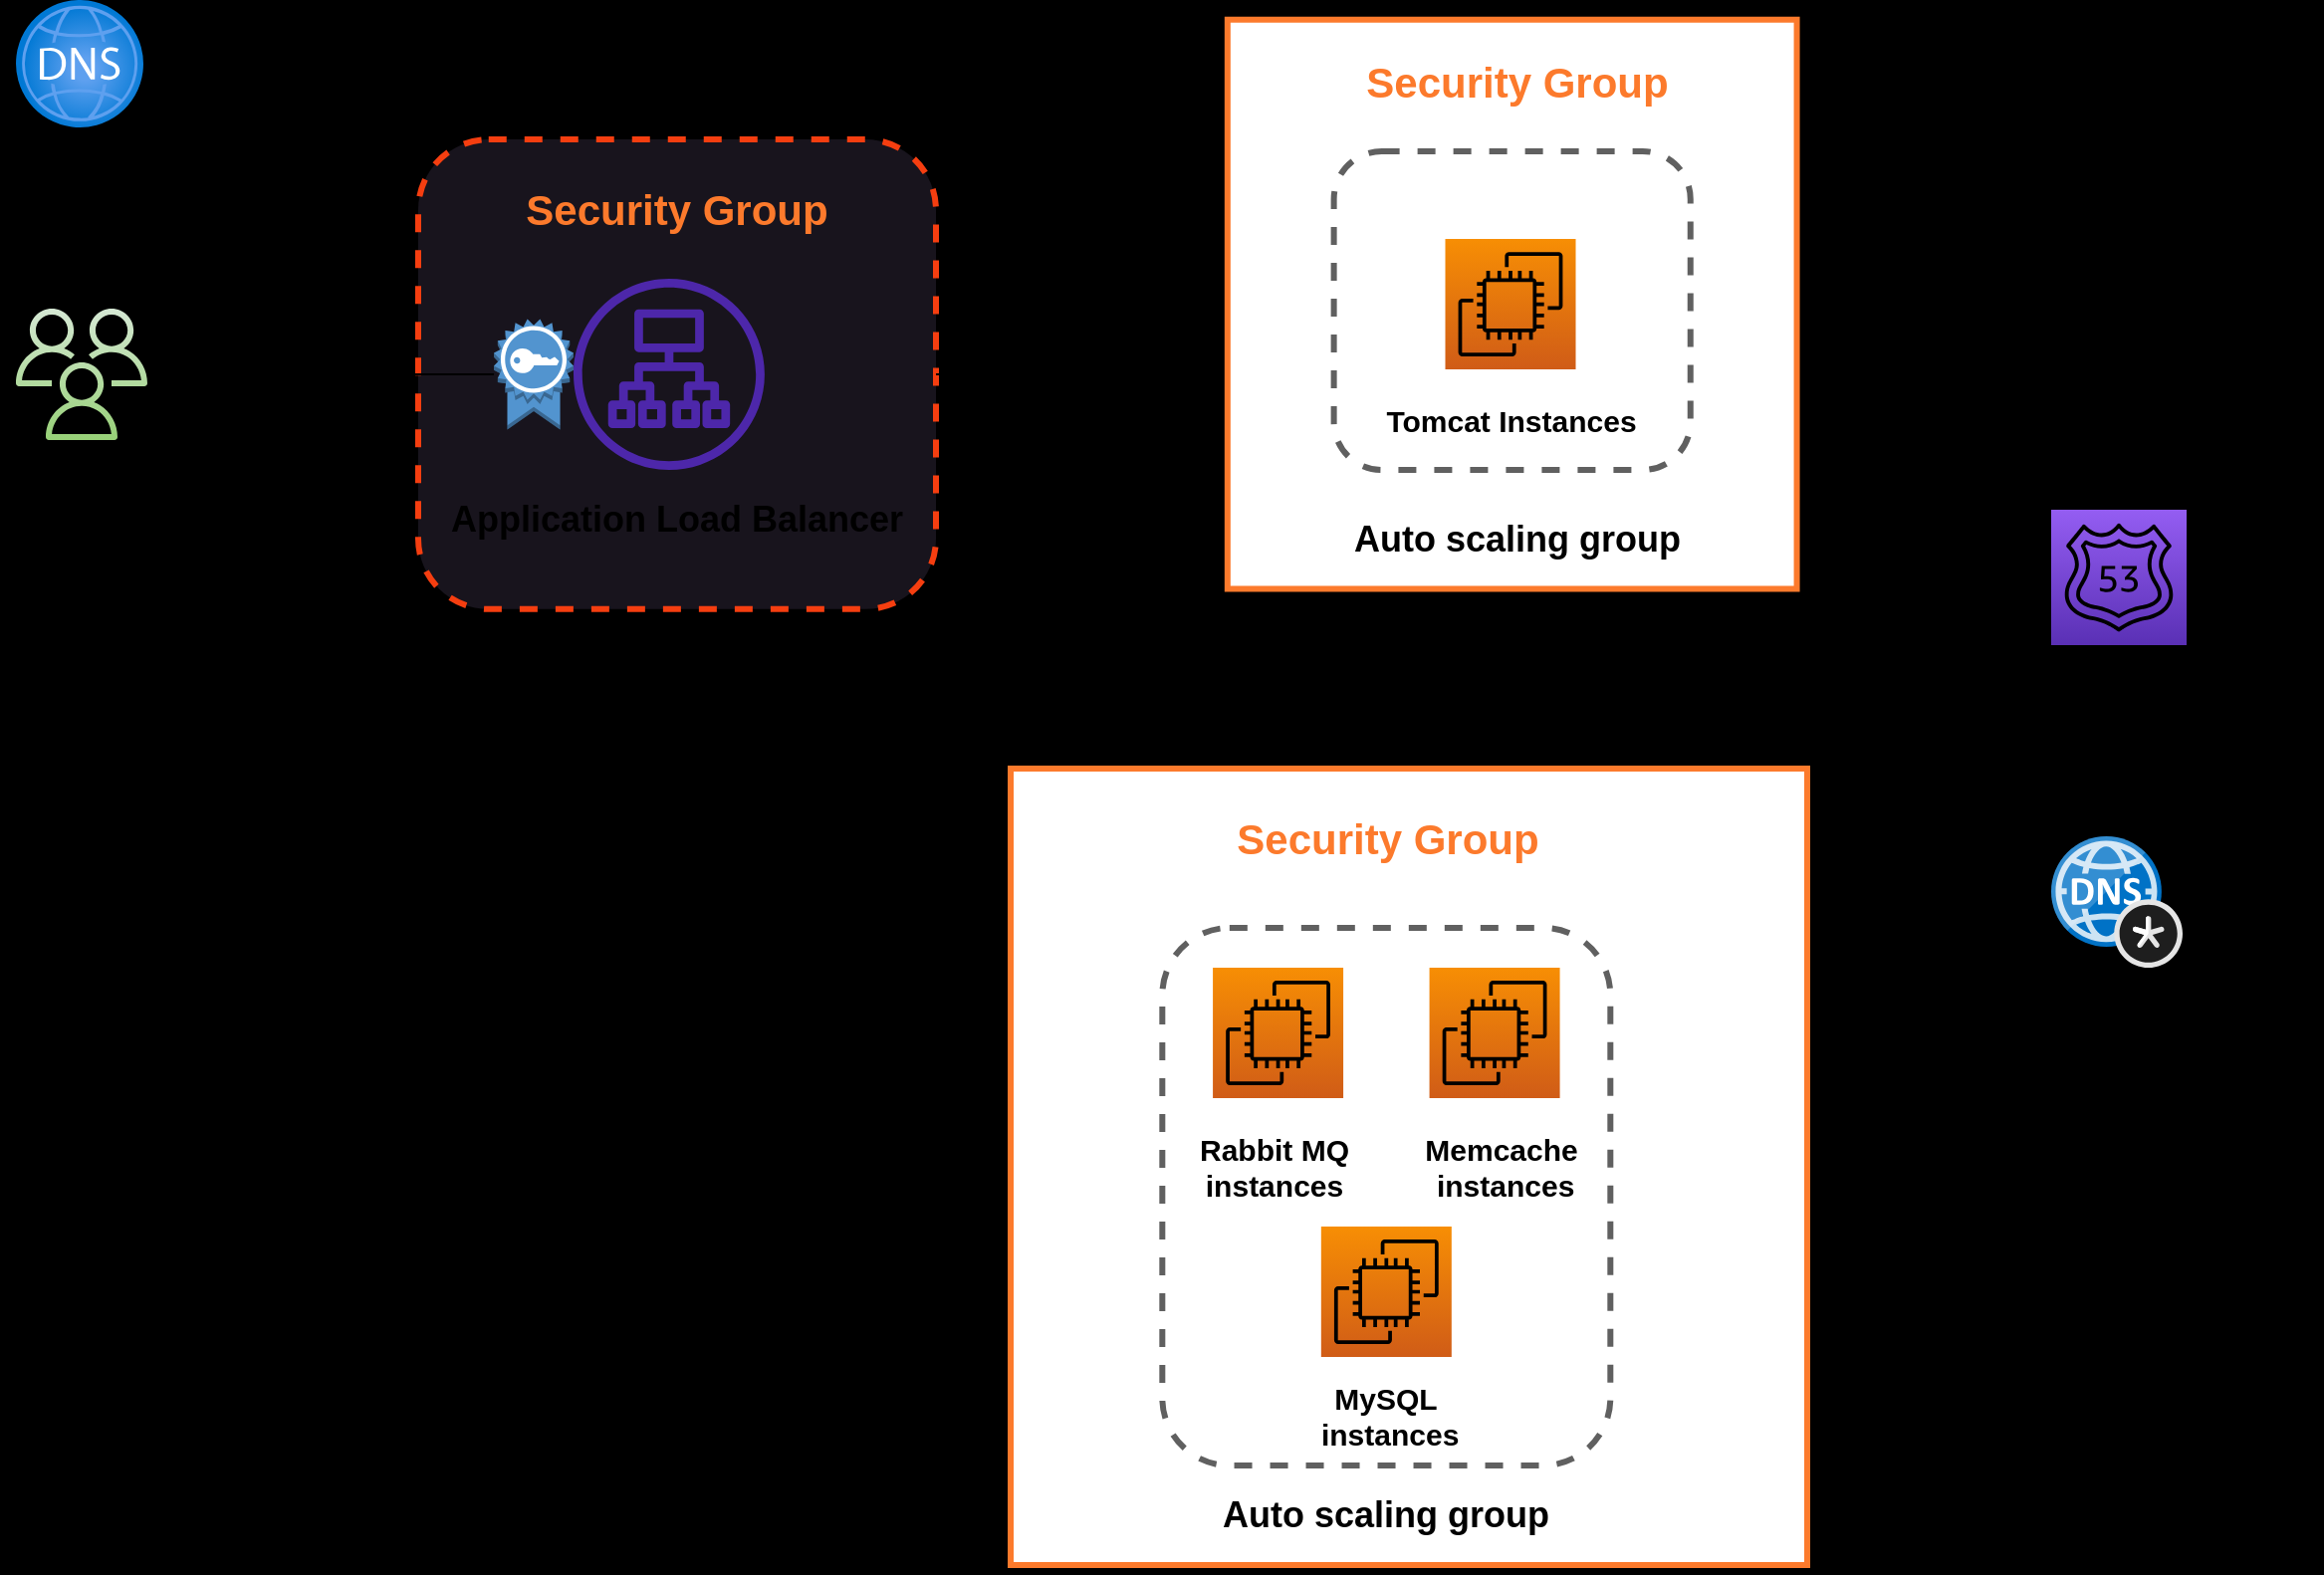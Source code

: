 <mxfile version="20.8.5" type="github">
  <diagram id="Ht1M8jgEwFfnCIfOTk4-" name="Page-1">
    <mxGraphModel dx="2049" dy="1134" grid="1" gridSize="10" guides="1" tooltips="1" connect="1" arrows="1" fold="1" page="1" pageScale="1" pageWidth="1169" pageHeight="827" background="#000000" math="0" shadow="0">
      <root>
        <mxCell id="0" />
        <mxCell id="1" parent="0" />
        <object label="" id="4QRxjfR1u28q5DTtSrSD-1">
          <mxCell style="aspect=fixed;html=1;points=[];align=center;image;fontSize=12;image=img/lib/azure2/networking/DNS_Zones.svg;" vertex="1" parent="1">
            <mxGeometry x="28" y="24" width="64" height="64" as="geometry" />
          </mxCell>
        </object>
        <mxCell id="4QRxjfR1u28q5DTtSrSD-2" value="&lt;h3 style=&quot;font-size: 18px;&quot;&gt;&lt;font style=&quot;font-size: 18px;&quot;&gt;DNS Zones&lt;/font&gt;&lt;/h3&gt;" style="text;html=1;strokeColor=none;fillColor=none;align=center;verticalAlign=middle;whiteSpace=wrap;rounded=0;" vertex="1" parent="1">
          <mxGeometry x="20" y="100" width="90" height="30" as="geometry" />
        </mxCell>
        <mxCell id="4QRxjfR1u28q5DTtSrSD-47" value="" style="edgeStyle=orthogonalEdgeStyle;rounded=0;orthogonalLoop=1;jettySize=auto;html=1;fontFamily=Tahoma;fontSize=15;fontColor=#fc7a2c;" edge="1" parent="1" source="4QRxjfR1u28q5DTtSrSD-5" target="4QRxjfR1u28q5DTtSrSD-2">
          <mxGeometry relative="1" as="geometry">
            <Array as="points">
              <mxPoint x="60" y="130" />
              <mxPoint x="60" y="130" />
            </Array>
          </mxGeometry>
        </mxCell>
        <mxCell id="4QRxjfR1u28q5DTtSrSD-5" value="" style="sketch=0;outlineConnect=0;fillColor=#d5e8d4;strokeColor=none;dashed=0;verticalLabelPosition=bottom;verticalAlign=top;align=center;html=1;fontSize=12;fontStyle=0;aspect=fixed;pointerEvents=1;shape=mxgraph.aws4.users;gradientColor=#97d077;" vertex="1" parent="1">
          <mxGeometry x="28" y="179" width="66" height="66" as="geometry" />
        </mxCell>
        <mxCell id="4QRxjfR1u28q5DTtSrSD-48" value="" style="edgeStyle=orthogonalEdgeStyle;rounded=0;orthogonalLoop=1;jettySize=auto;html=1;fontFamily=Tahoma;fontSize=15;fontColor=#fc7a2c;startArrow=none;" edge="1" parent="1" source="4QRxjfR1u28q5DTtSrSD-55" target="4QRxjfR1u28q5DTtSrSD-9">
          <mxGeometry relative="1" as="geometry" />
        </mxCell>
        <mxCell id="4QRxjfR1u28q5DTtSrSD-60" style="edgeStyle=orthogonalEdgeStyle;rounded=0;orthogonalLoop=1;jettySize=auto;html=1;fontFamily=Tahoma;fontSize=15;fontColor=#fc7a2c;startArrow=none;" edge="1" parent="1" source="4QRxjfR1u28q5DTtSrSD-58" target="4QRxjfR1u28q5DTtSrSD-5">
          <mxGeometry relative="1" as="geometry" />
        </mxCell>
        <mxCell id="4QRxjfR1u28q5DTtSrSD-8" value="" style="rounded=1;whiteSpace=wrap;html=1;dashed=1;fillColor=#18141d;strokeColor=#f53e10;strokeWidth=3;" vertex="1" parent="1">
          <mxGeometry x="230" y="94.06" width="260" height="235.87" as="geometry" />
        </mxCell>
        <mxCell id="4QRxjfR1u28q5DTtSrSD-51" value="" style="edgeStyle=orthogonalEdgeStyle;rounded=0;orthogonalLoop=1;jettySize=auto;html=1;fontFamily=Tahoma;fontSize=15;fontColor=#fc7a2c;" edge="1" parent="1" source="4QRxjfR1u28q5DTtSrSD-9" target="4QRxjfR1u28q5DTtSrSD-33">
          <mxGeometry relative="1" as="geometry" />
        </mxCell>
        <mxCell id="4QRxjfR1u28q5DTtSrSD-52" style="edgeStyle=orthogonalEdgeStyle;rounded=0;orthogonalLoop=1;jettySize=auto;html=1;entryX=0;entryY=0.5;entryDx=0;entryDy=0;entryPerimeter=0;fontFamily=Tahoma;fontSize=15;fontColor=#fc7a2c;" edge="1" parent="1" source="4QRxjfR1u28q5DTtSrSD-9" target="4QRxjfR1u28q5DTtSrSD-42">
          <mxGeometry relative="1" as="geometry" />
        </mxCell>
        <mxCell id="4QRxjfR1u28q5DTtSrSD-9" value="" style="whiteSpace=wrap;html=1;aspect=fixed;strokeColor=#fc7a2c;strokeWidth=3;perimeterSpacing=0;fontSize=7;" vertex="1" parent="1">
          <mxGeometry x="636.41" y="33.87" width="285.87" height="285.87" as="geometry" />
        </mxCell>
        <mxCell id="4QRxjfR1u28q5DTtSrSD-31" value="" style="whiteSpace=wrap;html=1;aspect=fixed;strokeColor=#fc7a2c;strokeWidth=3;perimeterSpacing=0;" vertex="1" parent="1">
          <mxGeometry x="527.5" y="410" width="400" height="400" as="geometry" />
        </mxCell>
        <mxCell id="4QRxjfR1u28q5DTtSrSD-30" value="" style="sketch=0;outlineConnect=0;fontColor=#232F3E;gradientColor=none;fillColor=#4D27AA;strokeColor=none;dashed=0;verticalLabelPosition=bottom;verticalAlign=top;align=center;html=1;fontSize=12;fontStyle=0;aspect=fixed;pointerEvents=1;shape=mxgraph.aws4.application_load_balancer;" vertex="1" parent="1">
          <mxGeometry x="308.01" y="164.06" width="95.94" height="95.94" as="geometry" />
        </mxCell>
        <mxCell id="4QRxjfR1u28q5DTtSrSD-24" value="" style="sketch=0;points=[[0,0,0],[0.25,0,0],[0.5,0,0],[0.75,0,0],[1,0,0],[0,1,0],[0.25,1,0],[0.5,1,0],[0.75,1,0],[1,1,0],[0,0.25,0],[0,0.5,0],[0,0.75,0],[1,0.25,0],[1,0.5,0],[1,0.75,0]];outlineConnect=0;fontColor=#232F3E;gradientColor=#F78E04;gradientDirection=north;fillColor=#D05C17;strokeColor=#000000;dashed=0;verticalLabelPosition=bottom;verticalAlign=top;align=center;html=1;fontSize=12;fontStyle=0;aspect=fixed;shape=mxgraph.aws4.resourceIcon;resIcon=mxgraph.aws4.ec2;" vertex="1" parent="1">
          <mxGeometry x="745.75" y="144.06" width="65.5" height="65.5" as="geometry" />
        </mxCell>
        <mxCell id="4QRxjfR1u28q5DTtSrSD-26" value="" style="sketch=0;points=[[0,0,0],[0.25,0,0],[0.5,0,0],[0.75,0,0],[1,0,0],[0,1,0],[0.25,1,0],[0.5,1,0],[0.75,1,0],[1,1,0],[0,0.25,0],[0,0.5,0],[0,0.75,0],[1,0.25,0],[1,0.5,0],[1,0.75,0]];outlineConnect=0;fontColor=#232F3E;gradientColor=#F78E04;gradientDirection=north;fillColor=#D05C17;strokeColor=none;dashed=0;verticalLabelPosition=bottom;verticalAlign=top;align=center;html=1;fontSize=12;fontStyle=0;aspect=fixed;shape=mxgraph.aws4.resourceIcon;resIcon=mxgraph.aws4.ec2;" vertex="1" parent="1">
          <mxGeometry x="737.79" y="510" width="65.5" height="65.5" as="geometry" />
        </mxCell>
        <mxCell id="4QRxjfR1u28q5DTtSrSD-27" value="" style="sketch=0;points=[[0,0,0],[0.25,0,0],[0.5,0,0],[0.75,0,0],[1,0,0],[0,1,0],[0.25,1,0],[0.5,1,0],[0.75,1,0],[1,1,0],[0,0.25,0],[0,0.5,0],[0,0.75,0],[1,0.25,0],[1,0.5,0],[1,0.75,0]];outlineConnect=0;fontColor=#232F3E;gradientColor=#F78E04;gradientDirection=north;fillColor=#D05C17;strokeColor=none;dashed=0;verticalLabelPosition=bottom;verticalAlign=top;align=center;html=1;fontSize=12;fontStyle=0;aspect=fixed;shape=mxgraph.aws4.resourceIcon;resIcon=mxgraph.aws4.ec2;" vertex="1" parent="1">
          <mxGeometry x="629.04" y="510" width="65.5" height="65.5" as="geometry" />
        </mxCell>
        <mxCell id="4QRxjfR1u28q5DTtSrSD-29" value="" style="sketch=0;points=[[0,0,0],[0.25,0,0],[0.5,0,0],[0.75,0,0],[1,0,0],[0,1,0],[0.25,1,0],[0.5,1,0],[0.75,1,0],[1,1,0],[0,0.25,0],[0,0.5,0],[0,0.75,0],[1,0.25,0],[1,0.5,0],[1,0.75,0]];outlineConnect=0;fontColor=#232F3E;gradientColor=#F78E04;gradientDirection=north;fillColor=#D05C17;strokeColor=none;dashed=0;verticalLabelPosition=bottom;verticalAlign=top;align=center;html=1;fontSize=12;fontStyle=0;aspect=fixed;shape=mxgraph.aws4.resourceIcon;resIcon=mxgraph.aws4.ec2;" vertex="1" parent="1">
          <mxGeometry x="683.41" y="640" width="65.5" height="65.5" as="geometry" />
        </mxCell>
        <mxCell id="4QRxjfR1u28q5DTtSrSD-32" value="&lt;h3 style=&quot;font-size: 21px;&quot;&gt;Security Group&lt;br style=&quot;font-size: 21px;&quot;&gt;&lt;/h3&gt;" style="text;html=1;strokeColor=none;fillColor=none;align=center;verticalAlign=middle;whiteSpace=wrap;rounded=0;fontSize=21;fontColor=#fc7a2c;" vertex="1" parent="1">
          <mxGeometry x="694.62" y="50" width="174.25" height="30" as="geometry" />
        </mxCell>
        <mxCell id="4QRxjfR1u28q5DTtSrSD-33" value="&lt;h3 style=&quot;font-size: 21px;&quot;&gt;Security Group&lt;br style=&quot;font-size: 21px;&quot;&gt;&lt;/h3&gt;" style="text;html=1;strokeColor=none;fillColor=none;align=center;verticalAlign=middle;whiteSpace=wrap;rounded=0;fontSize=21;fontColor=#fc7a2c;" vertex="1" parent="1">
          <mxGeometry x="630" y="430" width="174.25" height="30" as="geometry" />
        </mxCell>
        <mxCell id="4QRxjfR1u28q5DTtSrSD-38" value="&lt;h3 style=&quot;font-size: 21px;&quot;&gt;Security Group&lt;br style=&quot;font-size: 21px;&quot;&gt;&lt;/h3&gt;" style="text;html=1;strokeColor=none;fillColor=none;align=center;verticalAlign=middle;whiteSpace=wrap;rounded=0;fontSize=21;fontColor=#fc7a2c;" vertex="1" parent="1">
          <mxGeometry x="272.88" y="114.06" width="174.25" height="30" as="geometry" />
        </mxCell>
        <mxCell id="4QRxjfR1u28q5DTtSrSD-39" value="&lt;font style=&quot;font-size: 18px;&quot;&gt;&lt;b&gt;&lt;font style=&quot;font-size: 18px;&quot;&gt;Application Load Balancer&lt;/font&gt;&lt;/b&gt;&lt;/font&gt;" style="text;html=1;strokeColor=none;fillColor=none;align=center;verticalAlign=middle;whiteSpace=wrap;rounded=0;" vertex="1" parent="1">
          <mxGeometry x="245.01" y="270" width="230" height="30" as="geometry" />
        </mxCell>
        <mxCell id="4QRxjfR1u28q5DTtSrSD-41" value="&lt;h3 style=&quot;font-size: 18px;&quot;&gt;Users&lt;br&gt;&lt;/h3&gt;" style="text;html=1;strokeColor=none;fillColor=none;align=center;verticalAlign=middle;whiteSpace=wrap;rounded=0;" vertex="1" parent="1">
          <mxGeometry x="20" y="270" width="90" height="30" as="geometry" />
        </mxCell>
        <mxCell id="4QRxjfR1u28q5DTtSrSD-50" value="" style="edgeStyle=orthogonalEdgeStyle;rounded=0;orthogonalLoop=1;jettySize=auto;html=1;fontFamily=Tahoma;fontSize=15;fontColor=#fc7a2c;startArrow=none;" edge="1" parent="1" source="4QRxjfR1u28q5DTtSrSD-74" target="4QRxjfR1u28q5DTtSrSD-45">
          <mxGeometry relative="1" as="geometry" />
        </mxCell>
        <mxCell id="4QRxjfR1u28q5DTtSrSD-42" value="" style="sketch=0;points=[[0,0,0],[0.25,0,0],[0.5,0,0],[0.75,0,0],[1,0,0],[0,1,0],[0.25,1,0],[0.5,1,0],[0.75,1,0],[1,1,0],[0,0.25,0],[0,0.5,0],[0,0.75,0],[1,0.25,0],[1,0.5,0],[1,0.75,0]];outlineConnect=0;fontColor=#232F3E;gradientColor=#945DF2;gradientDirection=north;fillColor=#5A30B5;strokeColor=none;dashed=0;verticalLabelPosition=bottom;verticalAlign=top;align=center;html=1;fontSize=12;fontStyle=0;aspect=fixed;shape=mxgraph.aws4.resourceIcon;resIcon=mxgraph.aws4.route_53;strokeWidth=3;fontFamily=Tahoma;" vertex="1" parent="1">
          <mxGeometry x="1050" y="280" width="68" height="68" as="geometry" />
        </mxCell>
        <mxCell id="4QRxjfR1u28q5DTtSrSD-45" value="" style="sketch=0;aspect=fixed;html=1;points=[];align=center;image;fontSize=12;image=img/lib/mscae/DNS_Private_Zones.svg;dashed=1;strokeColor=#000000;strokeWidth=3;fontFamily=Tahoma;fontColor=#fc7a2c;fillColor=#18141d;" vertex="1" parent="1">
          <mxGeometry x="1050" y="444" width="66" height="66" as="geometry" />
        </mxCell>
        <mxCell id="4QRxjfR1u28q5DTtSrSD-62" style="edgeStyle=orthogonalEdgeStyle;rounded=0;orthogonalLoop=1;jettySize=auto;html=1;fontFamily=Tahoma;fontSize=15;fontColor=#fc7a2c;" edge="1" parent="1" source="4QRxjfR1u28q5DTtSrSD-53" target="4QRxjfR1u28q5DTtSrSD-58">
          <mxGeometry relative="1" as="geometry" />
        </mxCell>
        <mxCell id="4QRxjfR1u28q5DTtSrSD-53" value="" style="outlineConnect=0;dashed=0;verticalLabelPosition=bottom;verticalAlign=top;align=center;html=1;shape=mxgraph.aws3.certificate;fillColor=#5294CF;gradientColor=none;strokeColor=#000000;strokeWidth=3;fontFamily=Tahoma;fontSize=15;fontColor=#fc7a2c;" vertex="1" parent="1">
          <mxGeometry x="268.01" y="184.24" width="40" height="55.5" as="geometry" />
        </mxCell>
        <mxCell id="4QRxjfR1u28q5DTtSrSD-56" value="" style="edgeStyle=orthogonalEdgeStyle;rounded=0;orthogonalLoop=1;jettySize=auto;html=1;fontFamily=Tahoma;fontSize=15;fontColor=#fc7a2c;endArrow=none;" edge="1" parent="1" source="4QRxjfR1u28q5DTtSrSD-8" target="4QRxjfR1u28q5DTtSrSD-55">
          <mxGeometry relative="1" as="geometry">
            <mxPoint x="230" y="212" as="sourcePoint" />
            <mxPoint x="94" y="212" as="targetPoint" />
          </mxGeometry>
        </mxCell>
        <mxCell id="4QRxjfR1u28q5DTtSrSD-57" value="" style="edgeStyle=orthogonalEdgeStyle;rounded=0;orthogonalLoop=1;jettySize=auto;html=1;fontFamily=Tahoma;fontSize=15;fontColor=#fc7a2c;endArrow=none;" edge="1" parent="1" source="4QRxjfR1u28q5DTtSrSD-8" target="4QRxjfR1u28q5DTtSrSD-55">
          <mxGeometry relative="1" as="geometry">
            <mxPoint x="490" y="212" as="sourcePoint" />
            <mxPoint x="630" y="167.412" as="targetPoint" />
          </mxGeometry>
        </mxCell>
        <mxCell id="4QRxjfR1u28q5DTtSrSD-55" value="&lt;h3 style=&quot;font-size: 15px;&quot;&gt;HTTP 8080&lt;br&gt;&lt;/h3&gt;" style="text;html=1;strokeColor=none;fillColor=none;align=center;verticalAlign=middle;whiteSpace=wrap;rounded=0;" vertex="1" parent="1">
          <mxGeometry x="525" y="197" width="60" height="30" as="geometry" />
        </mxCell>
        <mxCell id="4QRxjfR1u28q5DTtSrSD-61" value="" style="edgeStyle=orthogonalEdgeStyle;rounded=0;orthogonalLoop=1;jettySize=auto;html=1;fontFamily=Tahoma;fontSize=15;fontColor=#fc7a2c;endArrow=none;" edge="1" parent="1" source="4QRxjfR1u28q5DTtSrSD-8" target="4QRxjfR1u28q5DTtSrSD-58">
          <mxGeometry relative="1" as="geometry">
            <mxPoint x="230" y="212" as="sourcePoint" />
            <mxPoint x="94" y="212" as="targetPoint" />
          </mxGeometry>
        </mxCell>
        <mxCell id="4QRxjfR1u28q5DTtSrSD-58" value="&lt;h3 style=&quot;font-size: 15px;&quot;&gt;HTTPS&lt;br&gt;&lt;/h3&gt;" style="text;html=1;strokeColor=none;fillColor=none;align=center;verticalAlign=middle;whiteSpace=wrap;rounded=0;" vertex="1" parent="1">
          <mxGeometry x="130" y="196.99" width="60" height="30" as="geometry" />
        </mxCell>
        <mxCell id="4QRxjfR1u28q5DTtSrSD-65" value="" style="rounded=1;whiteSpace=wrap;html=1;dashed=1;fillColor=none;strokeWidth=3;strokeColor=#606060;" vertex="1" parent="1">
          <mxGeometry x="689.81" y="100" width="179.06" height="160" as="geometry" />
        </mxCell>
        <mxCell id="4QRxjfR1u28q5DTtSrSD-67" value="" style="rounded=1;whiteSpace=wrap;html=1;dashed=1;fillColor=none;strokeWidth=3;strokeColor=#606060;" vertex="1" parent="1">
          <mxGeometry x="603.66" y="490" width="225" height="270" as="geometry" />
        </mxCell>
        <mxCell id="4QRxjfR1u28q5DTtSrSD-68" value="&lt;h3 style=&quot;font-size: 18px;&quot;&gt;&lt;font style=&quot;font-size: 18px;&quot;&gt;Auto scaling group&lt;br&gt;&lt;/font&gt;&lt;/h3&gt;" style="text;html=1;strokeColor=none;fillColor=none;align=center;verticalAlign=middle;whiteSpace=wrap;rounded=0;" vertex="1" parent="1">
          <mxGeometry x="685.58" y="280" width="192.32" height="30" as="geometry" />
        </mxCell>
        <mxCell id="4QRxjfR1u28q5DTtSrSD-69" value="&lt;h3 style=&quot;font-size: 18px;&quot;&gt;&lt;font style=&quot;font-size: 18px;&quot;&gt;Auto scaling group&lt;br&gt;&lt;/font&gt;&lt;/h3&gt;" style="text;html=1;strokeColor=none;fillColor=none;align=center;verticalAlign=middle;whiteSpace=wrap;rounded=0;" vertex="1" parent="1">
          <mxGeometry x="614.33" y="770" width="203.66" height="30" as="geometry" />
        </mxCell>
        <mxCell id="4QRxjfR1u28q5DTtSrSD-70" value="&lt;font style=&quot;font-size: 15px;&quot;&gt;Tomcat Instances&lt;/font&gt;" style="text;html=1;strokeColor=none;fillColor=none;align=center;verticalAlign=middle;whiteSpace=wrap;rounded=0;fontStyle=1" vertex="1" parent="1">
          <mxGeometry x="708.18" y="220" width="142.32" height="30" as="geometry" />
        </mxCell>
        <mxCell id="4QRxjfR1u28q5DTtSrSD-71" value="&lt;div style=&quot;font-size: 15px;&quot;&gt;&lt;font style=&quot;font-size: 15px;&quot;&gt;Rabbit MQ instances&lt;/font&gt;&lt;/div&gt;" style="text;html=1;strokeColor=none;fillColor=none;align=center;verticalAlign=middle;whiteSpace=wrap;rounded=0;fontStyle=1" vertex="1" parent="1">
          <mxGeometry x="588.66" y="595" width="142.32" height="30" as="geometry" />
        </mxCell>
        <mxCell id="4QRxjfR1u28q5DTtSrSD-72" value="&lt;div style=&quot;font-size: 15px;&quot;&gt;&lt;font style=&quot;font-size: 15px;&quot;&gt;Memcache&lt;/font&gt;&lt;/div&gt;&lt;div style=&quot;font-size: 15px;&quot;&gt;&lt;font style=&quot;font-size: 15px;&quot;&gt;&amp;nbsp;instances&lt;/font&gt;&lt;/div&gt;" style="text;html=1;strokeColor=none;fillColor=none;align=center;verticalAlign=middle;whiteSpace=wrap;rounded=0;fontStyle=1" vertex="1" parent="1">
          <mxGeometry x="703.28" y="595" width="142.32" height="30" as="geometry" />
        </mxCell>
        <mxCell id="4QRxjfR1u28q5DTtSrSD-73" value="&lt;div style=&quot;font-size: 15px;&quot;&gt;&lt;font style=&quot;font-size: 15px;&quot;&gt;MySQL&lt;/font&gt;&lt;/div&gt;&lt;div style=&quot;font-size: 15px;&quot;&gt;&lt;font style=&quot;font-size: 15px;&quot;&gt;&amp;nbsp;instances&lt;/font&gt;&lt;/div&gt;" style="text;html=1;strokeColor=none;fillColor=none;align=center;verticalAlign=middle;whiteSpace=wrap;rounded=0;fontStyle=1" vertex="1" parent="1">
          <mxGeometry x="645" y="720" width="142.32" height="30" as="geometry" />
        </mxCell>
        <mxCell id="4QRxjfR1u28q5DTtSrSD-76" value="" style="edgeStyle=orthogonalEdgeStyle;rounded=0;orthogonalLoop=1;jettySize=auto;html=1;fontFamily=Tahoma;fontSize=15;fontColor=#fc7a2c;endArrow=none;" edge="1" parent="1" source="4QRxjfR1u28q5DTtSrSD-42" target="4QRxjfR1u28q5DTtSrSD-74">
          <mxGeometry relative="1" as="geometry">
            <mxPoint x="1084" y="348" as="sourcePoint" />
            <mxPoint x="1085.0" y="424" as="targetPoint" />
          </mxGeometry>
        </mxCell>
        <mxCell id="4QRxjfR1u28q5DTtSrSD-74" value="&lt;h3 style=&quot;font-size: 18px;&quot;&gt;&lt;font style=&quot;font-size: 18px;&quot;&gt;Amazon Route 53&lt;br&gt;&lt;/font&gt;&lt;/h3&gt;" style="text;html=1;strokeColor=none;fillColor=none;align=center;verticalAlign=middle;whiteSpace=wrap;rounded=0;" vertex="1" parent="1">
          <mxGeometry x="982.17" y="380" width="203.66" height="30" as="geometry" />
        </mxCell>
        <mxCell id="4QRxjfR1u28q5DTtSrSD-78" value="&lt;h3 style=&quot;font-size: 18px;&quot;&gt;&lt;font style=&quot;font-size: 18px;&quot;&gt;DNS Private Zones&lt;br&gt;&lt;/font&gt;&lt;/h3&gt;" style="text;html=1;strokeColor=none;fillColor=none;align=center;verticalAlign=middle;whiteSpace=wrap;rounded=0;" vertex="1" parent="1">
          <mxGeometry x="981.17" y="510" width="203.66" height="30" as="geometry" />
        </mxCell>
      </root>
    </mxGraphModel>
  </diagram>
</mxfile>
